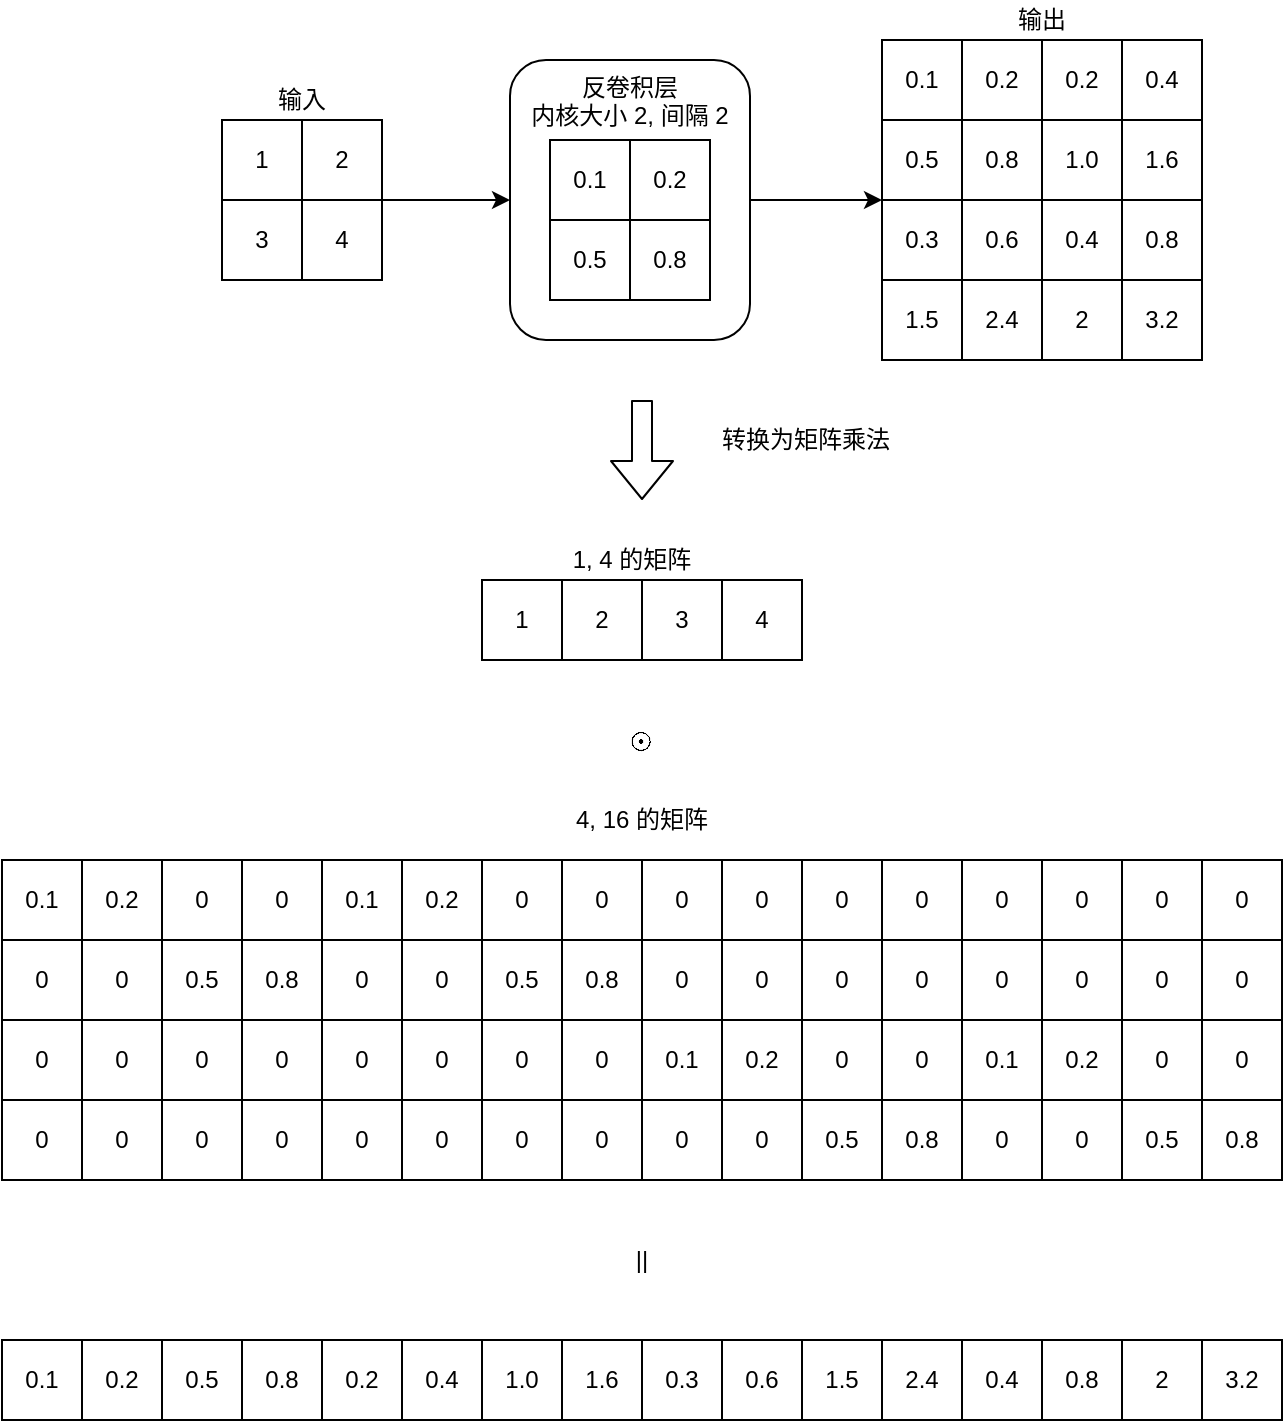 <mxfile version="13.6.2" type="device"><diagram id="HQnj9V9XdjPQDwRPpwuF" name="Page-1"><mxGraphModel dx="1102" dy="783" grid="1" gridSize="10" guides="1" tooltips="1" connect="1" arrows="1" fold="1" page="1" pageScale="1" pageWidth="827" pageHeight="1169" math="1" shadow="0"><root><mxCell id="0"/><mxCell id="1" parent="0"/><mxCell id="RyX8bMEmAYFwf4FLvGtq-24" style="rounded=0;orthogonalLoop=1;jettySize=auto;html=1;exitX=1;exitY=0;exitDx=0;exitDy=0;entryX=0;entryY=0.5;entryDx=0;entryDy=0;" parent="1" source="-YyaEX57zr4JjaABcoKW-4" target="RyX8bMEmAYFwf4FLvGtq-18" edge="1"><mxGeometry relative="1" as="geometry"><mxPoint x="240" y="200" as="sourcePoint"/></mxGeometry></mxCell><mxCell id="RyX8bMEmAYFwf4FLvGtq-18" value="反卷积层&lt;br&gt;内核大小 2, 间隔 2" style="rounded=1;whiteSpace=wrap;html=1;verticalAlign=top;" parent="1" vertex="1"><mxGeometry x="294" y="130" width="120" height="140" as="geometry"/></mxCell><mxCell id="RyX8bMEmAYFwf4FLvGtq-20" value="0.1" style="rounded=0;whiteSpace=wrap;html=1;" parent="1" vertex="1"><mxGeometry x="314" y="170" width="40" height="40" as="geometry"/></mxCell><mxCell id="RyX8bMEmAYFwf4FLvGtq-21" value="0.2" style="rounded=0;whiteSpace=wrap;html=1;" parent="1" vertex="1"><mxGeometry x="354" y="170" width="40" height="40" as="geometry"/></mxCell><mxCell id="RyX8bMEmAYFwf4FLvGtq-22" value="0.5" style="rounded=0;whiteSpace=wrap;html=1;" parent="1" vertex="1"><mxGeometry x="314" y="210" width="40" height="40" as="geometry"/></mxCell><mxCell id="RyX8bMEmAYFwf4FLvGtq-23" value="0.8" style="rounded=0;whiteSpace=wrap;html=1;" parent="1" vertex="1"><mxGeometry x="354" y="210" width="40" height="40" as="geometry"/></mxCell><mxCell id="RyX8bMEmAYFwf4FLvGtq-25" style="rounded=0;orthogonalLoop=1;jettySize=auto;html=1;exitX=1;exitY=0.5;exitDx=0;exitDy=0;" parent="1" source="RyX8bMEmAYFwf4FLvGtq-18" edge="1"><mxGeometry relative="1" as="geometry"><mxPoint x="250" y="210" as="sourcePoint"/><mxPoint x="480" y="200" as="targetPoint"/></mxGeometry></mxCell><mxCell id="RyX8bMEmAYFwf4FLvGtq-30" value="输出" style="text;html=1;strokeColor=none;fillColor=none;align=center;verticalAlign=middle;whiteSpace=wrap;rounded=0;" parent="1" vertex="1"><mxGeometry x="530" y="100" width="60" height="20" as="geometry"/></mxCell><mxCell id="RyX8bMEmAYFwf4FLvGtq-32" value="1" style="rounded=0;whiteSpace=wrap;html=1;" parent="1" vertex="1"><mxGeometry x="280" y="390" width="40" height="40" as="geometry"/></mxCell><mxCell id="RyX8bMEmAYFwf4FLvGtq-33" value="2" style="rounded=0;whiteSpace=wrap;html=1;" parent="1" vertex="1"><mxGeometry x="320" y="390" width="40" height="40" as="geometry"/></mxCell><mxCell id="RyX8bMEmAYFwf4FLvGtq-34" value="3" style="rounded=0;whiteSpace=wrap;html=1;" parent="1" vertex="1"><mxGeometry x="360" y="390" width="40" height="40" as="geometry"/></mxCell><mxCell id="RyX8bMEmAYFwf4FLvGtq-35" value="4" style="rounded=0;whiteSpace=wrap;html=1;" parent="1" vertex="1"><mxGeometry x="400" y="390" width="40" height="40" as="geometry"/></mxCell><mxCell id="RyX8bMEmAYFwf4FLvGtq-49" value="" style="shape=flexArrow;endArrow=classic;html=1;" parent="1" edge="1"><mxGeometry width="50" height="50" relative="1" as="geometry"><mxPoint x="360" y="300" as="sourcePoint"/><mxPoint x="360" y="350" as="targetPoint"/></mxGeometry></mxCell><mxCell id="RyX8bMEmAYFwf4FLvGtq-51" value="0.1" style="rounded=0;whiteSpace=wrap;html=1;" parent="1" vertex="1"><mxGeometry x="40" y="530" width="40" height="40" as="geometry"/></mxCell><mxCell id="RyX8bMEmAYFwf4FLvGtq-52" value="0" style="rounded=0;whiteSpace=wrap;html=1;" parent="1" vertex="1"><mxGeometry x="160" y="530" width="40" height="40" as="geometry"/></mxCell><mxCell id="RyX8bMEmAYFwf4FLvGtq-53" value="0.2" style="rounded=0;whiteSpace=wrap;html=1;" parent="1" vertex="1"><mxGeometry x="80" y="530" width="40" height="40" as="geometry"/></mxCell><mxCell id="RyX8bMEmAYFwf4FLvGtq-54" value="0" style="rounded=0;whiteSpace=wrap;html=1;" parent="1" vertex="1"><mxGeometry x="120" y="530" width="40" height="40" as="geometry"/></mxCell><mxCell id="RyX8bMEmAYFwf4FLvGtq-56" value="`odot`" style="text;html=1;strokeColor=none;fillColor=none;align=center;verticalAlign=middle;whiteSpace=wrap;rounded=0;" parent="1" vertex="1"><mxGeometry x="330" y="450" width="60" height="40" as="geometry"/></mxCell><mxCell id="RyX8bMEmAYFwf4FLvGtq-57" value="1, 4 的矩阵" style="text;html=1;strokeColor=none;fillColor=none;align=center;verticalAlign=middle;whiteSpace=wrap;rounded=0;" parent="1" vertex="1"><mxGeometry x="320" y="370" width="70" height="20" as="geometry"/></mxCell><mxCell id="RyX8bMEmAYFwf4FLvGtq-58" value="0" style="rounded=0;whiteSpace=wrap;html=1;" parent="1" vertex="1"><mxGeometry x="40" y="570" width="40" height="40" as="geometry"/></mxCell><mxCell id="RyX8bMEmAYFwf4FLvGtq-62" style="edgeStyle=none;rounded=0;orthogonalLoop=1;jettySize=auto;html=1;exitX=0;exitY=0.5;exitDx=0;exitDy=0;entryX=0.75;entryY=0.5;entryDx=0;entryDy=0;entryPerimeter=0;" parent="1" source="RyX8bMEmAYFwf4FLvGtq-59" target="RyX8bMEmAYFwf4FLvGtq-61" edge="1"><mxGeometry relative="1" as="geometry"/></mxCell><mxCell id="RyX8bMEmAYFwf4FLvGtq-59" value="0.8" style="rounded=0;whiteSpace=wrap;html=1;" parent="1" vertex="1"><mxGeometry x="160" y="570" width="40" height="40" as="geometry"/></mxCell><mxCell id="RyX8bMEmAYFwf4FLvGtq-60" value="0" style="rounded=0;whiteSpace=wrap;html=1;" parent="1" vertex="1"><mxGeometry x="80" y="570" width="40" height="40" as="geometry"/></mxCell><mxCell id="RyX8bMEmAYFwf4FLvGtq-61" value="0.5" style="rounded=0;whiteSpace=wrap;html=1;" parent="1" vertex="1"><mxGeometry x="120" y="570" width="40" height="40" as="geometry"/></mxCell><mxCell id="RyX8bMEmAYFwf4FLvGtq-63" value="0" style="rounded=0;whiteSpace=wrap;html=1;" parent="1" vertex="1"><mxGeometry x="40" y="610" width="40" height="40" as="geometry"/></mxCell><mxCell id="RyX8bMEmAYFwf4FLvGtq-64" style="edgeStyle=none;rounded=0;orthogonalLoop=1;jettySize=auto;html=1;exitX=0;exitY=0.5;exitDx=0;exitDy=0;entryX=0.75;entryY=0.5;entryDx=0;entryDy=0;entryPerimeter=0;" parent="1" source="RyX8bMEmAYFwf4FLvGtq-65" target="RyX8bMEmAYFwf4FLvGtq-67" edge="1"><mxGeometry relative="1" as="geometry"/></mxCell><mxCell id="RyX8bMEmAYFwf4FLvGtq-65" value="0" style="rounded=0;whiteSpace=wrap;html=1;" parent="1" vertex="1"><mxGeometry x="160" y="610" width="40" height="40" as="geometry"/></mxCell><mxCell id="RyX8bMEmAYFwf4FLvGtq-66" value="0" style="rounded=0;whiteSpace=wrap;html=1;" parent="1" vertex="1"><mxGeometry x="80" y="610" width="40" height="40" as="geometry"/></mxCell><mxCell id="RyX8bMEmAYFwf4FLvGtq-67" value="0" style="rounded=0;whiteSpace=wrap;html=1;" parent="1" vertex="1"><mxGeometry x="120" y="610" width="40" height="40" as="geometry"/></mxCell><mxCell id="RyX8bMEmAYFwf4FLvGtq-68" value="0" style="rounded=0;whiteSpace=wrap;html=1;" parent="1" vertex="1"><mxGeometry x="40" y="650" width="40" height="40" as="geometry"/></mxCell><mxCell id="RyX8bMEmAYFwf4FLvGtq-70" value="0" style="rounded=0;whiteSpace=wrap;html=1;" parent="1" vertex="1"><mxGeometry x="160" y="650" width="40" height="40" as="geometry"/></mxCell><mxCell id="RyX8bMEmAYFwf4FLvGtq-71" value="0" style="rounded=0;whiteSpace=wrap;html=1;" parent="1" vertex="1"><mxGeometry x="80" y="650" width="40" height="40" as="geometry"/></mxCell><mxCell id="RyX8bMEmAYFwf4FLvGtq-72" value="0" style="rounded=0;whiteSpace=wrap;html=1;" parent="1" vertex="1"><mxGeometry x="120" y="650" width="40" height="40" as="geometry"/></mxCell><mxCell id="RyX8bMEmAYFwf4FLvGtq-130" value="4, 16 的矩阵" style="text;html=1;strokeColor=none;fillColor=none;align=center;verticalAlign=middle;whiteSpace=wrap;rounded=0;" parent="1" vertex="1"><mxGeometry x="325" y="500" width="70" height="20" as="geometry"/></mxCell><mxCell id="-YyaEX57zr4JjaABcoKW-1" value="1" style="rounded=0;whiteSpace=wrap;html=1;" vertex="1" parent="1"><mxGeometry x="150" y="160" width="40" height="40" as="geometry"/></mxCell><mxCell id="-YyaEX57zr4JjaABcoKW-2" value="2" style="rounded=0;whiteSpace=wrap;html=1;" vertex="1" parent="1"><mxGeometry x="190" y="160" width="40" height="40" as="geometry"/></mxCell><mxCell id="-YyaEX57zr4JjaABcoKW-3" value="3" style="rounded=0;whiteSpace=wrap;html=1;" vertex="1" parent="1"><mxGeometry x="150" y="200" width="40" height="40" as="geometry"/></mxCell><mxCell id="-YyaEX57zr4JjaABcoKW-4" value="4" style="rounded=0;whiteSpace=wrap;html=1;" vertex="1" parent="1"><mxGeometry x="190" y="200" width="40" height="40" as="geometry"/></mxCell><mxCell id="-YyaEX57zr4JjaABcoKW-5" value="" style="rounded=0;whiteSpace=wrap;html=1;" vertex="1" parent="1"><mxGeometry x="480" y="120" width="160" height="160" as="geometry"/></mxCell><mxCell id="-YyaEX57zr4JjaABcoKW-6" value="0.1" style="rounded=0;whiteSpace=wrap;html=1;" vertex="1" parent="1"><mxGeometry x="480" y="120" width="40" height="40" as="geometry"/></mxCell><mxCell id="-YyaEX57zr4JjaABcoKW-7" value="0.2" style="rounded=0;whiteSpace=wrap;html=1;" vertex="1" parent="1"><mxGeometry x="520" y="120" width="40" height="40" as="geometry"/></mxCell><mxCell id="-YyaEX57zr4JjaABcoKW-8" value="0.2" style="rounded=0;whiteSpace=wrap;html=1;" vertex="1" parent="1"><mxGeometry x="560" y="120" width="40" height="40" as="geometry"/></mxCell><mxCell id="-YyaEX57zr4JjaABcoKW-9" value="0.4" style="rounded=0;whiteSpace=wrap;html=1;" vertex="1" parent="1"><mxGeometry x="600" y="120" width="40" height="40" as="geometry"/></mxCell><mxCell id="-YyaEX57zr4JjaABcoKW-10" value="0.5" style="rounded=0;whiteSpace=wrap;html=1;" vertex="1" parent="1"><mxGeometry x="480" y="160" width="40" height="40" as="geometry"/></mxCell><mxCell id="-YyaEX57zr4JjaABcoKW-11" value="0.8" style="rounded=0;whiteSpace=wrap;html=1;" vertex="1" parent="1"><mxGeometry x="520" y="160" width="40" height="40" as="geometry"/></mxCell><mxCell id="-YyaEX57zr4JjaABcoKW-12" value="1.0" style="rounded=0;whiteSpace=wrap;html=1;" vertex="1" parent="1"><mxGeometry x="560" y="160" width="40" height="40" as="geometry"/></mxCell><mxCell id="-YyaEX57zr4JjaABcoKW-13" value="1.6" style="rounded=0;whiteSpace=wrap;html=1;" vertex="1" parent="1"><mxGeometry x="600" y="160" width="40" height="40" as="geometry"/></mxCell><mxCell id="-YyaEX57zr4JjaABcoKW-14" value="0.3" style="rounded=0;whiteSpace=wrap;html=1;" vertex="1" parent="1"><mxGeometry x="480" y="200" width="40" height="40" as="geometry"/></mxCell><mxCell id="-YyaEX57zr4JjaABcoKW-15" value="0.6" style="rounded=0;whiteSpace=wrap;html=1;" vertex="1" parent="1"><mxGeometry x="520" y="200" width="40" height="40" as="geometry"/></mxCell><mxCell id="-YyaEX57zr4JjaABcoKW-16" value="0.4" style="rounded=0;whiteSpace=wrap;html=1;" vertex="1" parent="1"><mxGeometry x="560" y="200" width="40" height="40" as="geometry"/></mxCell><mxCell id="-YyaEX57zr4JjaABcoKW-17" value="0.8" style="rounded=0;whiteSpace=wrap;html=1;" vertex="1" parent="1"><mxGeometry x="600" y="200" width="40" height="40" as="geometry"/></mxCell><mxCell id="-YyaEX57zr4JjaABcoKW-18" value="1.5" style="rounded=0;whiteSpace=wrap;html=1;" vertex="1" parent="1"><mxGeometry x="480" y="240" width="40" height="40" as="geometry"/></mxCell><mxCell id="-YyaEX57zr4JjaABcoKW-19" value="2.4" style="rounded=0;whiteSpace=wrap;html=1;" vertex="1" parent="1"><mxGeometry x="520" y="240" width="40" height="40" as="geometry"/></mxCell><mxCell id="-YyaEX57zr4JjaABcoKW-20" value="2" style="rounded=0;whiteSpace=wrap;html=1;" vertex="1" parent="1"><mxGeometry x="560" y="240" width="40" height="40" as="geometry"/></mxCell><mxCell id="-YyaEX57zr4JjaABcoKW-21" value="3.2" style="rounded=0;whiteSpace=wrap;html=1;" vertex="1" parent="1"><mxGeometry x="600" y="240" width="40" height="40" as="geometry"/></mxCell><mxCell id="-YyaEX57zr4JjaABcoKW-22" value="输入" style="text;html=1;strokeColor=none;fillColor=none;align=center;verticalAlign=middle;whiteSpace=wrap;rounded=0;" vertex="1" parent="1"><mxGeometry x="170" y="140" width="40" height="20" as="geometry"/></mxCell><mxCell id="-YyaEX57zr4JjaABcoKW-23" value="转换为矩阵乘法" style="text;html=1;strokeColor=none;fillColor=none;align=center;verticalAlign=middle;whiteSpace=wrap;rounded=0;" vertex="1" parent="1"><mxGeometry x="394" y="310" width="96" height="20" as="geometry"/></mxCell><mxCell id="-YyaEX57zr4JjaABcoKW-24" value="0.1" style="rounded=0;whiteSpace=wrap;html=1;" vertex="1" parent="1"><mxGeometry x="200" y="530" width="40" height="40" as="geometry"/></mxCell><mxCell id="-YyaEX57zr4JjaABcoKW-25" value="0" style="rounded=0;whiteSpace=wrap;html=1;" vertex="1" parent="1"><mxGeometry x="320" y="530" width="40" height="40" as="geometry"/></mxCell><mxCell id="-YyaEX57zr4JjaABcoKW-26" value="0.2" style="rounded=0;whiteSpace=wrap;html=1;" vertex="1" parent="1"><mxGeometry x="240" y="530" width="40" height="40" as="geometry"/></mxCell><mxCell id="-YyaEX57zr4JjaABcoKW-27" value="0" style="rounded=0;whiteSpace=wrap;html=1;" vertex="1" parent="1"><mxGeometry x="280" y="530" width="40" height="40" as="geometry"/></mxCell><mxCell id="-YyaEX57zr4JjaABcoKW-28" value="0" style="rounded=0;whiteSpace=wrap;html=1;" vertex="1" parent="1"><mxGeometry x="200" y="570" width="40" height="40" as="geometry"/></mxCell><mxCell id="-YyaEX57zr4JjaABcoKW-29" style="edgeStyle=none;rounded=0;orthogonalLoop=1;jettySize=auto;html=1;exitX=0;exitY=0.5;exitDx=0;exitDy=0;entryX=0.75;entryY=0.5;entryDx=0;entryDy=0;entryPerimeter=0;" edge="1" parent="1" source="-YyaEX57zr4JjaABcoKW-30" target="-YyaEX57zr4JjaABcoKW-32"><mxGeometry relative="1" as="geometry"/></mxCell><mxCell id="-YyaEX57zr4JjaABcoKW-30" value="0.8" style="rounded=0;whiteSpace=wrap;html=1;" vertex="1" parent="1"><mxGeometry x="320" y="570" width="40" height="40" as="geometry"/></mxCell><mxCell id="-YyaEX57zr4JjaABcoKW-31" value="0" style="rounded=0;whiteSpace=wrap;html=1;" vertex="1" parent="1"><mxGeometry x="240" y="570" width="40" height="40" as="geometry"/></mxCell><mxCell id="-YyaEX57zr4JjaABcoKW-32" value="0.5" style="rounded=0;whiteSpace=wrap;html=1;" vertex="1" parent="1"><mxGeometry x="280" y="570" width="40" height="40" as="geometry"/></mxCell><mxCell id="-YyaEX57zr4JjaABcoKW-33" value="0" style="rounded=0;whiteSpace=wrap;html=1;" vertex="1" parent="1"><mxGeometry x="200" y="610" width="40" height="40" as="geometry"/></mxCell><mxCell id="-YyaEX57zr4JjaABcoKW-34" style="edgeStyle=none;rounded=0;orthogonalLoop=1;jettySize=auto;html=1;exitX=0;exitY=0.5;exitDx=0;exitDy=0;entryX=0.75;entryY=0.5;entryDx=0;entryDy=0;entryPerimeter=0;" edge="1" parent="1" source="-YyaEX57zr4JjaABcoKW-35" target="-YyaEX57zr4JjaABcoKW-37"><mxGeometry relative="1" as="geometry"/></mxCell><mxCell id="-YyaEX57zr4JjaABcoKW-35" value="0" style="rounded=0;whiteSpace=wrap;html=1;" vertex="1" parent="1"><mxGeometry x="320" y="610" width="40" height="40" as="geometry"/></mxCell><mxCell id="-YyaEX57zr4JjaABcoKW-36" value="0" style="rounded=0;whiteSpace=wrap;html=1;" vertex="1" parent="1"><mxGeometry x="240" y="610" width="40" height="40" as="geometry"/></mxCell><mxCell id="-YyaEX57zr4JjaABcoKW-37" value="0" style="rounded=0;whiteSpace=wrap;html=1;" vertex="1" parent="1"><mxGeometry x="280" y="610" width="40" height="40" as="geometry"/></mxCell><mxCell id="-YyaEX57zr4JjaABcoKW-38" value="0" style="rounded=0;whiteSpace=wrap;html=1;" vertex="1" parent="1"><mxGeometry x="200" y="650" width="40" height="40" as="geometry"/></mxCell><mxCell id="-YyaEX57zr4JjaABcoKW-39" value="0" style="rounded=0;whiteSpace=wrap;html=1;" vertex="1" parent="1"><mxGeometry x="320" y="650" width="40" height="40" as="geometry"/></mxCell><mxCell id="-YyaEX57zr4JjaABcoKW-40" value="0" style="rounded=0;whiteSpace=wrap;html=1;" vertex="1" parent="1"><mxGeometry x="240" y="650" width="40" height="40" as="geometry"/></mxCell><mxCell id="-YyaEX57zr4JjaABcoKW-41" value="0" style="rounded=0;whiteSpace=wrap;html=1;" vertex="1" parent="1"><mxGeometry x="280" y="650" width="40" height="40" as="geometry"/></mxCell><mxCell id="-YyaEX57zr4JjaABcoKW-42" value="0" style="rounded=0;whiteSpace=wrap;html=1;" vertex="1" parent="1"><mxGeometry x="360" y="530" width="40" height="40" as="geometry"/></mxCell><mxCell id="-YyaEX57zr4JjaABcoKW-43" value="0" style="rounded=0;whiteSpace=wrap;html=1;" vertex="1" parent="1"><mxGeometry x="480" y="530" width="40" height="40" as="geometry"/></mxCell><mxCell id="-YyaEX57zr4JjaABcoKW-44" value="0" style="rounded=0;whiteSpace=wrap;html=1;" vertex="1" parent="1"><mxGeometry x="400" y="530" width="40" height="40" as="geometry"/></mxCell><mxCell id="-YyaEX57zr4JjaABcoKW-45" value="0" style="rounded=0;whiteSpace=wrap;html=1;" vertex="1" parent="1"><mxGeometry x="440" y="530" width="40" height="40" as="geometry"/></mxCell><mxCell id="-YyaEX57zr4JjaABcoKW-46" value="0" style="rounded=0;whiteSpace=wrap;html=1;" vertex="1" parent="1"><mxGeometry x="360" y="570" width="40" height="40" as="geometry"/></mxCell><mxCell id="-YyaEX57zr4JjaABcoKW-47" style="edgeStyle=none;rounded=0;orthogonalLoop=1;jettySize=auto;html=1;exitX=0;exitY=0.5;exitDx=0;exitDy=0;entryX=0.75;entryY=0.5;entryDx=0;entryDy=0;entryPerimeter=0;" edge="1" parent="1" source="-YyaEX57zr4JjaABcoKW-48" target="-YyaEX57zr4JjaABcoKW-50"><mxGeometry relative="1" as="geometry"/></mxCell><mxCell id="-YyaEX57zr4JjaABcoKW-48" value="0" style="rounded=0;whiteSpace=wrap;html=1;" vertex="1" parent="1"><mxGeometry x="480" y="570" width="40" height="40" as="geometry"/></mxCell><mxCell id="-YyaEX57zr4JjaABcoKW-49" value="0" style="rounded=0;whiteSpace=wrap;html=1;" vertex="1" parent="1"><mxGeometry x="400" y="570" width="40" height="40" as="geometry"/></mxCell><mxCell id="-YyaEX57zr4JjaABcoKW-50" value="0" style="rounded=0;whiteSpace=wrap;html=1;" vertex="1" parent="1"><mxGeometry x="440" y="570" width="40" height="40" as="geometry"/></mxCell><mxCell id="-YyaEX57zr4JjaABcoKW-51" value="0.1" style="rounded=0;whiteSpace=wrap;html=1;" vertex="1" parent="1"><mxGeometry x="360" y="610" width="40" height="40" as="geometry"/></mxCell><mxCell id="-YyaEX57zr4JjaABcoKW-52" style="edgeStyle=none;rounded=0;orthogonalLoop=1;jettySize=auto;html=1;exitX=0;exitY=0.5;exitDx=0;exitDy=0;entryX=0.75;entryY=0.5;entryDx=0;entryDy=0;entryPerimeter=0;" edge="1" parent="1" source="-YyaEX57zr4JjaABcoKW-53" target="-YyaEX57zr4JjaABcoKW-55"><mxGeometry relative="1" as="geometry"/></mxCell><mxCell id="-YyaEX57zr4JjaABcoKW-53" value="0" style="rounded=0;whiteSpace=wrap;html=1;" vertex="1" parent="1"><mxGeometry x="480" y="610" width="40" height="40" as="geometry"/></mxCell><mxCell id="-YyaEX57zr4JjaABcoKW-54" value="0.2" style="rounded=0;whiteSpace=wrap;html=1;" vertex="1" parent="1"><mxGeometry x="400" y="610" width="40" height="40" as="geometry"/></mxCell><mxCell id="-YyaEX57zr4JjaABcoKW-55" value="0" style="rounded=0;whiteSpace=wrap;html=1;" vertex="1" parent="1"><mxGeometry x="440" y="610" width="40" height="40" as="geometry"/></mxCell><mxCell id="-YyaEX57zr4JjaABcoKW-56" value="0" style="rounded=0;whiteSpace=wrap;html=1;" vertex="1" parent="1"><mxGeometry x="360" y="650" width="40" height="40" as="geometry"/></mxCell><mxCell id="-YyaEX57zr4JjaABcoKW-57" value="0.8" style="rounded=0;whiteSpace=wrap;html=1;" vertex="1" parent="1"><mxGeometry x="480" y="650" width="40" height="40" as="geometry"/></mxCell><mxCell id="-YyaEX57zr4JjaABcoKW-58" value="0" style="rounded=0;whiteSpace=wrap;html=1;" vertex="1" parent="1"><mxGeometry x="400" y="650" width="40" height="40" as="geometry"/></mxCell><mxCell id="-YyaEX57zr4JjaABcoKW-59" value="0.5" style="rounded=0;whiteSpace=wrap;html=1;" vertex="1" parent="1"><mxGeometry x="440" y="650" width="40" height="40" as="geometry"/></mxCell><mxCell id="-YyaEX57zr4JjaABcoKW-60" value="0" style="rounded=0;whiteSpace=wrap;html=1;" vertex="1" parent="1"><mxGeometry x="520" y="530" width="40" height="40" as="geometry"/></mxCell><mxCell id="-YyaEX57zr4JjaABcoKW-61" value="0" style="rounded=0;whiteSpace=wrap;html=1;" vertex="1" parent="1"><mxGeometry x="640" y="530" width="40" height="40" as="geometry"/></mxCell><mxCell id="-YyaEX57zr4JjaABcoKW-62" value="0" style="rounded=0;whiteSpace=wrap;html=1;" vertex="1" parent="1"><mxGeometry x="560" y="530" width="40" height="40" as="geometry"/></mxCell><mxCell id="-YyaEX57zr4JjaABcoKW-63" value="0" style="rounded=0;whiteSpace=wrap;html=1;" vertex="1" parent="1"><mxGeometry x="600" y="530" width="40" height="40" as="geometry"/></mxCell><mxCell id="-YyaEX57zr4JjaABcoKW-64" value="0" style="rounded=0;whiteSpace=wrap;html=1;" vertex="1" parent="1"><mxGeometry x="520" y="570" width="40" height="40" as="geometry"/></mxCell><mxCell id="-YyaEX57zr4JjaABcoKW-65" style="edgeStyle=none;rounded=0;orthogonalLoop=1;jettySize=auto;html=1;exitX=0;exitY=0.5;exitDx=0;exitDy=0;entryX=0.75;entryY=0.5;entryDx=0;entryDy=0;entryPerimeter=0;" edge="1" parent="1" source="-YyaEX57zr4JjaABcoKW-66" target="-YyaEX57zr4JjaABcoKW-68"><mxGeometry relative="1" as="geometry"/></mxCell><mxCell id="-YyaEX57zr4JjaABcoKW-66" value="0" style="rounded=0;whiteSpace=wrap;html=1;" vertex="1" parent="1"><mxGeometry x="640" y="570" width="40" height="40" as="geometry"/></mxCell><mxCell id="-YyaEX57zr4JjaABcoKW-67" value="0" style="rounded=0;whiteSpace=wrap;html=1;" vertex="1" parent="1"><mxGeometry x="560" y="570" width="40" height="40" as="geometry"/></mxCell><mxCell id="-YyaEX57zr4JjaABcoKW-68" value="0" style="rounded=0;whiteSpace=wrap;html=1;" vertex="1" parent="1"><mxGeometry x="600" y="570" width="40" height="40" as="geometry"/></mxCell><mxCell id="-YyaEX57zr4JjaABcoKW-69" value="0.1" style="rounded=0;whiteSpace=wrap;html=1;" vertex="1" parent="1"><mxGeometry x="520" y="610" width="40" height="40" as="geometry"/></mxCell><mxCell id="-YyaEX57zr4JjaABcoKW-70" style="edgeStyle=none;rounded=0;orthogonalLoop=1;jettySize=auto;html=1;exitX=0;exitY=0.5;exitDx=0;exitDy=0;entryX=0.75;entryY=0.5;entryDx=0;entryDy=0;entryPerimeter=0;" edge="1" parent="1" source="-YyaEX57zr4JjaABcoKW-71" target="-YyaEX57zr4JjaABcoKW-73"><mxGeometry relative="1" as="geometry"/></mxCell><mxCell id="-YyaEX57zr4JjaABcoKW-71" value="0" style="rounded=0;whiteSpace=wrap;html=1;" vertex="1" parent="1"><mxGeometry x="640" y="610" width="40" height="40" as="geometry"/></mxCell><mxCell id="-YyaEX57zr4JjaABcoKW-72" value="0.2" style="rounded=0;whiteSpace=wrap;html=1;" vertex="1" parent="1"><mxGeometry x="560" y="610" width="40" height="40" as="geometry"/></mxCell><mxCell id="-YyaEX57zr4JjaABcoKW-73" value="0" style="rounded=0;whiteSpace=wrap;html=1;" vertex="1" parent="1"><mxGeometry x="600" y="610" width="40" height="40" as="geometry"/></mxCell><mxCell id="-YyaEX57zr4JjaABcoKW-74" value="0" style="rounded=0;whiteSpace=wrap;html=1;" vertex="1" parent="1"><mxGeometry x="520" y="650" width="40" height="40" as="geometry"/></mxCell><mxCell id="-YyaEX57zr4JjaABcoKW-75" value="0.8" style="rounded=0;whiteSpace=wrap;html=1;" vertex="1" parent="1"><mxGeometry x="640" y="650" width="40" height="40" as="geometry"/></mxCell><mxCell id="-YyaEX57zr4JjaABcoKW-76" value="0" style="rounded=0;whiteSpace=wrap;html=1;" vertex="1" parent="1"><mxGeometry x="560" y="650" width="40" height="40" as="geometry"/></mxCell><mxCell id="-YyaEX57zr4JjaABcoKW-77" value="0.5" style="rounded=0;whiteSpace=wrap;html=1;" vertex="1" parent="1"><mxGeometry x="600" y="650" width="40" height="40" as="geometry"/></mxCell><mxCell id="-YyaEX57zr4JjaABcoKW-79" value="||" style="text;html=1;strokeColor=none;fillColor=none;align=center;verticalAlign=middle;whiteSpace=wrap;rounded=0;" vertex="1" parent="1"><mxGeometry x="340" y="720" width="40" height="20" as="geometry"/></mxCell><mxCell id="-YyaEX57zr4JjaABcoKW-81" value="0.1" style="rounded=0;whiteSpace=wrap;html=1;" vertex="1" parent="1"><mxGeometry x="40" y="770" width="40" height="40" as="geometry"/></mxCell><mxCell id="-YyaEX57zr4JjaABcoKW-82" value="0.2" style="rounded=0;whiteSpace=wrap;html=1;" vertex="1" parent="1"><mxGeometry x="80" y="770" width="40" height="40" as="geometry"/></mxCell><mxCell id="-YyaEX57zr4JjaABcoKW-83" value="0.2" style="rounded=0;whiteSpace=wrap;html=1;" vertex="1" parent="1"><mxGeometry x="200" y="770" width="40" height="40" as="geometry"/></mxCell><mxCell id="-YyaEX57zr4JjaABcoKW-84" value="0.4" style="rounded=0;whiteSpace=wrap;html=1;" vertex="1" parent="1"><mxGeometry x="240" y="770" width="40" height="40" as="geometry"/></mxCell><mxCell id="-YyaEX57zr4JjaABcoKW-85" value="0.5" style="rounded=0;whiteSpace=wrap;html=1;" vertex="1" parent="1"><mxGeometry x="120" y="770" width="40" height="40" as="geometry"/></mxCell><mxCell id="-YyaEX57zr4JjaABcoKW-86" value="0.8" style="rounded=0;whiteSpace=wrap;html=1;" vertex="1" parent="1"><mxGeometry x="160" y="770" width="40" height="40" as="geometry"/></mxCell><mxCell id="-YyaEX57zr4JjaABcoKW-87" value="1.0" style="rounded=0;whiteSpace=wrap;html=1;" vertex="1" parent="1"><mxGeometry x="280" y="770" width="40" height="40" as="geometry"/></mxCell><mxCell id="-YyaEX57zr4JjaABcoKW-88" value="1.6" style="rounded=0;whiteSpace=wrap;html=1;" vertex="1" parent="1"><mxGeometry x="320" y="770" width="40" height="40" as="geometry"/></mxCell><mxCell id="-YyaEX57zr4JjaABcoKW-89" value="0.3" style="rounded=0;whiteSpace=wrap;html=1;" vertex="1" parent="1"><mxGeometry x="360" y="770" width="40" height="40" as="geometry"/></mxCell><mxCell id="-YyaEX57zr4JjaABcoKW-90" value="0.6" style="rounded=0;whiteSpace=wrap;html=1;" vertex="1" parent="1"><mxGeometry x="400" y="770" width="40" height="40" as="geometry"/></mxCell><mxCell id="-YyaEX57zr4JjaABcoKW-91" value="0.4" style="rounded=0;whiteSpace=wrap;html=1;" vertex="1" parent="1"><mxGeometry x="520" y="770" width="40" height="40" as="geometry"/></mxCell><mxCell id="-YyaEX57zr4JjaABcoKW-92" value="0.8" style="rounded=0;whiteSpace=wrap;html=1;" vertex="1" parent="1"><mxGeometry x="560" y="770" width="40" height="40" as="geometry"/></mxCell><mxCell id="-YyaEX57zr4JjaABcoKW-93" value="1.5" style="rounded=0;whiteSpace=wrap;html=1;" vertex="1" parent="1"><mxGeometry x="440" y="770" width="40" height="40" as="geometry"/></mxCell><mxCell id="-YyaEX57zr4JjaABcoKW-94" value="2.4" style="rounded=0;whiteSpace=wrap;html=1;" vertex="1" parent="1"><mxGeometry x="480" y="770" width="40" height="40" as="geometry"/></mxCell><mxCell id="-YyaEX57zr4JjaABcoKW-95" value="2" style="rounded=0;whiteSpace=wrap;html=1;" vertex="1" parent="1"><mxGeometry x="600" y="770" width="40" height="40" as="geometry"/></mxCell><mxCell id="-YyaEX57zr4JjaABcoKW-96" value="3.2" style="rounded=0;whiteSpace=wrap;html=1;" vertex="1" parent="1"><mxGeometry x="640" y="770" width="40" height="40" as="geometry"/></mxCell></root></mxGraphModel></diagram></mxfile>